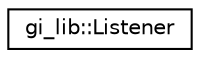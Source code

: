 digraph "Graphical Class Hierarchy"
{
  edge [fontname="Helvetica",fontsize="10",labelfontname="Helvetica",labelfontsize="10"];
  node [fontname="Helvetica",fontsize="10",shape=record];
  rankdir="LR";
  Node1 [label="gi_lib::Listener",height=0.2,width=0.4,color="black", fillcolor="white", style="filled",URL="$classgi__lib_1_1_listener.html",tooltip="Represents a listener-to-subject relationship. "];
}
